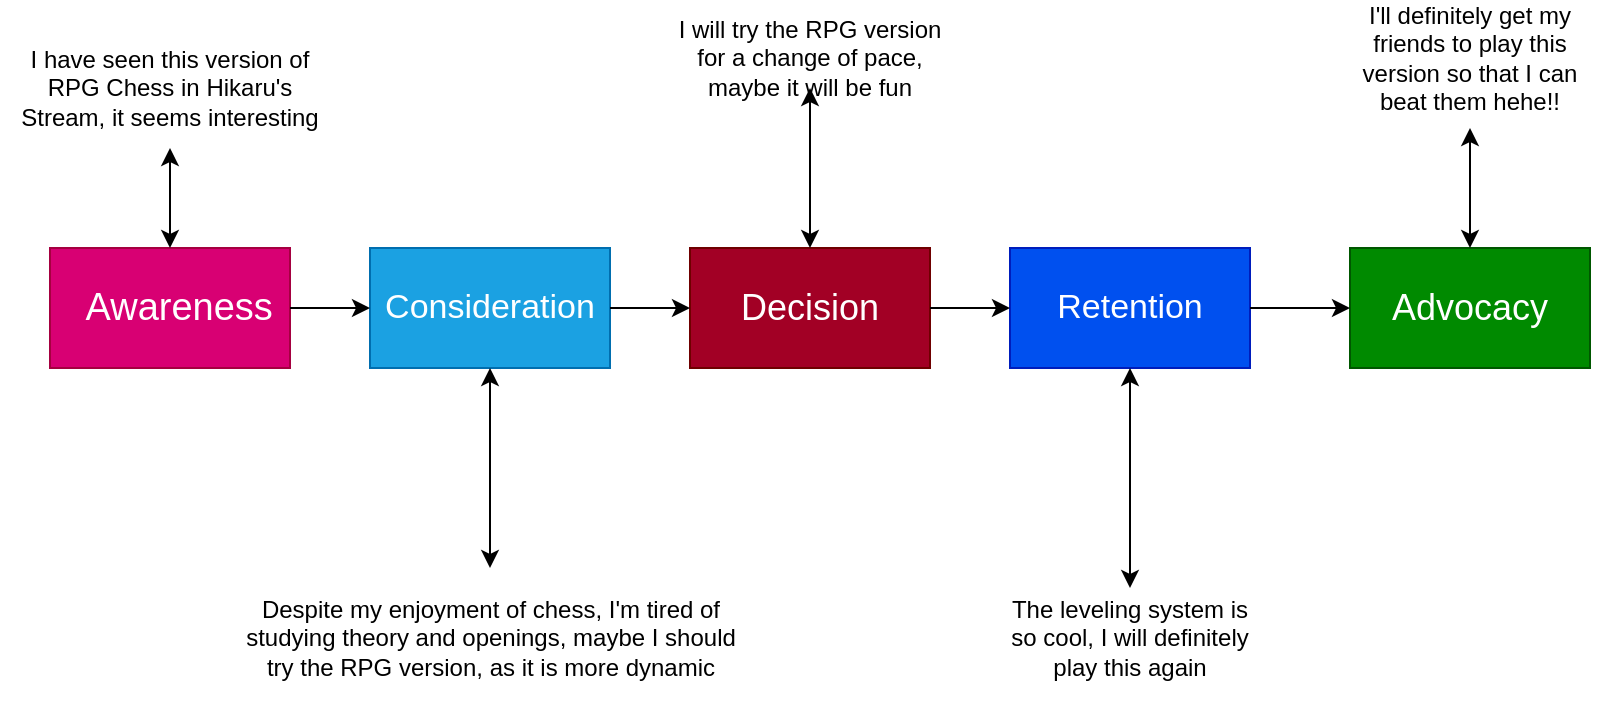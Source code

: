 <mxfile version="22.1.3" type="device">
  <diagram name="Page-1" id="nRZG2k6_YSGs5vesCo68">
    <mxGraphModel dx="1364" dy="795" grid="1" gridSize="10" guides="1" tooltips="1" connect="1" arrows="1" fold="1" page="1" pageScale="1" pageWidth="850" pageHeight="1100" math="0" shadow="0">
      <root>
        <mxCell id="0" />
        <mxCell id="1" parent="0" />
        <mxCell id="ZaNe39bWB0-C9Q9xYOwS-1" value="&lt;font style=&quot;font-size: 19px;&quot;&gt;&lt;span style=&quot;white-space: pre;&quot;&gt;&#x9;&lt;/span&gt;Awareness&lt;span style=&quot;white-space: pre;&quot;&gt;&#x9;&lt;/span&gt;&lt;/font&gt;" style="rounded=0;whiteSpace=wrap;html=1;fillColor=#d80073;fontColor=#ffffff;strokeColor=#A50040;" vertex="1" parent="1">
          <mxGeometry x="40" y="340" width="120" height="60" as="geometry" />
        </mxCell>
        <mxCell id="ZaNe39bWB0-C9Q9xYOwS-2" value="&lt;font style=&quot;font-size: 17px;&quot;&gt;Consideration&lt;/font&gt;" style="rounded=0;whiteSpace=wrap;html=1;fillColor=#1ba1e2;strokeColor=#006EAF;fontColor=#ffffff;" vertex="1" parent="1">
          <mxGeometry x="200" y="340" width="120" height="60" as="geometry" />
        </mxCell>
        <mxCell id="ZaNe39bWB0-C9Q9xYOwS-3" value="&lt;font style=&quot;font-size: 18px;&quot;&gt;Decision&lt;/font&gt;" style="rounded=0;whiteSpace=wrap;html=1;fillColor=#a20025;fontColor=#ffffff;strokeColor=#6F0000;" vertex="1" parent="1">
          <mxGeometry x="360" y="340" width="120" height="60" as="geometry" />
        </mxCell>
        <mxCell id="ZaNe39bWB0-C9Q9xYOwS-4" value="&lt;font style=&quot;font-size: 17px;&quot;&gt;Retention&lt;/font&gt;" style="rounded=0;whiteSpace=wrap;html=1;fillColor=#0050ef;fontColor=#ffffff;strokeColor=#001DBC;" vertex="1" parent="1">
          <mxGeometry x="520" y="340" width="120" height="60" as="geometry" />
        </mxCell>
        <mxCell id="ZaNe39bWB0-C9Q9xYOwS-5" value="&lt;font style=&quot;font-size: 18px;&quot;&gt;Advocacy&lt;/font&gt;" style="rounded=0;whiteSpace=wrap;html=1;fillColor=#008a00;fontColor=#ffffff;strokeColor=#005700;" vertex="1" parent="1">
          <mxGeometry x="690" y="340" width="120" height="60" as="geometry" />
        </mxCell>
        <mxCell id="ZaNe39bWB0-C9Q9xYOwS-6" value="" style="endArrow=classic;html=1;rounded=0;exitX=1;exitY=0.5;exitDx=0;exitDy=0;entryX=0;entryY=0.5;entryDx=0;entryDy=0;" edge="1" parent="1" source="ZaNe39bWB0-C9Q9xYOwS-1" target="ZaNe39bWB0-C9Q9xYOwS-2">
          <mxGeometry width="50" height="50" relative="1" as="geometry">
            <mxPoint x="120" y="380" as="sourcePoint" />
            <mxPoint x="170" y="330" as="targetPoint" />
          </mxGeometry>
        </mxCell>
        <mxCell id="ZaNe39bWB0-C9Q9xYOwS-7" value="" style="endArrow=classic;html=1;rounded=0;exitX=1;exitY=0.5;exitDx=0;exitDy=0;entryX=0;entryY=0.5;entryDx=0;entryDy=0;" edge="1" parent="1" source="ZaNe39bWB0-C9Q9xYOwS-2" target="ZaNe39bWB0-C9Q9xYOwS-3">
          <mxGeometry width="50" height="50" relative="1" as="geometry">
            <mxPoint x="400" y="440" as="sourcePoint" />
            <mxPoint x="450" y="390" as="targetPoint" />
          </mxGeometry>
        </mxCell>
        <mxCell id="ZaNe39bWB0-C9Q9xYOwS-8" value="" style="endArrow=classic;html=1;rounded=0;exitX=1;exitY=0.5;exitDx=0;exitDy=0;entryX=0;entryY=0.5;entryDx=0;entryDy=0;" edge="1" parent="1" source="ZaNe39bWB0-C9Q9xYOwS-3" target="ZaNe39bWB0-C9Q9xYOwS-4">
          <mxGeometry width="50" height="50" relative="1" as="geometry">
            <mxPoint x="450" y="400" as="sourcePoint" />
            <mxPoint x="500" y="350" as="targetPoint" />
          </mxGeometry>
        </mxCell>
        <mxCell id="ZaNe39bWB0-C9Q9xYOwS-9" value="" style="endArrow=classic;html=1;rounded=0;exitX=1;exitY=0.5;exitDx=0;exitDy=0;entryX=0;entryY=0.5;entryDx=0;entryDy=0;" edge="1" parent="1" source="ZaNe39bWB0-C9Q9xYOwS-4" target="ZaNe39bWB0-C9Q9xYOwS-5">
          <mxGeometry width="50" height="50" relative="1" as="geometry">
            <mxPoint x="400" y="440" as="sourcePoint" />
            <mxPoint x="450" y="390" as="targetPoint" />
          </mxGeometry>
        </mxCell>
        <mxCell id="ZaNe39bWB0-C9Q9xYOwS-16" value="I have seen this version of RPG Chess in Hikaru&#39;s Stream, it seems interesting" style="text;html=1;strokeColor=none;fillColor=none;align=center;verticalAlign=middle;whiteSpace=wrap;rounded=0;" vertex="1" parent="1">
          <mxGeometry x="20" y="230" width="160" height="60" as="geometry" />
        </mxCell>
        <mxCell id="ZaNe39bWB0-C9Q9xYOwS-17" value="" style="endArrow=classic;startArrow=classic;html=1;rounded=0;exitX=0.5;exitY=0;exitDx=0;exitDy=0;entryX=0.5;entryY=1;entryDx=0;entryDy=0;" edge="1" parent="1" source="ZaNe39bWB0-C9Q9xYOwS-1" target="ZaNe39bWB0-C9Q9xYOwS-16">
          <mxGeometry width="50" height="50" relative="1" as="geometry">
            <mxPoint x="400" y="440" as="sourcePoint" />
            <mxPoint x="450" y="390" as="targetPoint" />
          </mxGeometry>
        </mxCell>
        <mxCell id="ZaNe39bWB0-C9Q9xYOwS-19" value="I&#39;ll definitely get my friends to play this version so that I can beat them hehe!!" style="text;html=1;strokeColor=none;fillColor=none;align=center;verticalAlign=middle;whiteSpace=wrap;rounded=0;" vertex="1" parent="1">
          <mxGeometry x="685" y="230" width="130" height="30" as="geometry" />
        </mxCell>
        <mxCell id="ZaNe39bWB0-C9Q9xYOwS-20" value="The leveling system is so cool, I will definitely play this again" style="text;html=1;strokeColor=none;fillColor=none;align=center;verticalAlign=middle;whiteSpace=wrap;rounded=0;" vertex="1" parent="1">
          <mxGeometry x="515" y="520" width="130" height="30" as="geometry" />
        </mxCell>
        <mxCell id="ZaNe39bWB0-C9Q9xYOwS-21" value="I will try the RPG version for a change of pace, maybe it will be fun" style="text;html=1;strokeColor=none;fillColor=none;align=center;verticalAlign=middle;whiteSpace=wrap;rounded=0;" vertex="1" parent="1">
          <mxGeometry x="345" y="230" width="150" height="30" as="geometry" />
        </mxCell>
        <mxCell id="ZaNe39bWB0-C9Q9xYOwS-22" value="Despite my enjoyment of chess, I&#39;m tired of studying theory and openings, maybe I should try the RPG version, as it is more dynamic" style="text;html=1;strokeColor=none;fillColor=none;align=center;verticalAlign=middle;whiteSpace=wrap;rounded=0;" vertex="1" parent="1">
          <mxGeometry x="132.5" y="500" width="255" height="70" as="geometry" />
        </mxCell>
        <mxCell id="ZaNe39bWB0-C9Q9xYOwS-23" value="" style="endArrow=classic;startArrow=classic;html=1;rounded=0;exitX=0.5;exitY=0;exitDx=0;exitDy=0;entryX=0.5;entryY=1;entryDx=0;entryDy=0;" edge="1" parent="1" source="ZaNe39bWB0-C9Q9xYOwS-22" target="ZaNe39bWB0-C9Q9xYOwS-2">
          <mxGeometry width="50" height="50" relative="1" as="geometry">
            <mxPoint x="400" y="440" as="sourcePoint" />
            <mxPoint x="450" y="390" as="targetPoint" />
          </mxGeometry>
        </mxCell>
        <mxCell id="ZaNe39bWB0-C9Q9xYOwS-26" value="" style="endArrow=classic;startArrow=classic;html=1;rounded=0;exitX=0.5;exitY=1;exitDx=0;exitDy=0;entryX=0.5;entryY=0;entryDx=0;entryDy=0;" edge="1" parent="1" source="ZaNe39bWB0-C9Q9xYOwS-21" target="ZaNe39bWB0-C9Q9xYOwS-3">
          <mxGeometry width="50" height="50" relative="1" as="geometry">
            <mxPoint x="400" y="440" as="sourcePoint" />
            <mxPoint x="450" y="390" as="targetPoint" />
          </mxGeometry>
        </mxCell>
        <mxCell id="ZaNe39bWB0-C9Q9xYOwS-27" value="" style="endArrow=classic;startArrow=classic;html=1;rounded=0;entryX=0.5;entryY=1;entryDx=0;entryDy=0;" edge="1" parent="1" target="ZaNe39bWB0-C9Q9xYOwS-4">
          <mxGeometry width="50" height="50" relative="1" as="geometry">
            <mxPoint x="580" y="510" as="sourcePoint" />
            <mxPoint x="450" y="390" as="targetPoint" />
          </mxGeometry>
        </mxCell>
        <mxCell id="ZaNe39bWB0-C9Q9xYOwS-30" value="" style="endArrow=classic;startArrow=classic;html=1;rounded=0;exitX=0.5;exitY=0;exitDx=0;exitDy=0;" edge="1" parent="1" source="ZaNe39bWB0-C9Q9xYOwS-5">
          <mxGeometry width="50" height="50" relative="1" as="geometry">
            <mxPoint x="400" y="440" as="sourcePoint" />
            <mxPoint x="750" y="280" as="targetPoint" />
          </mxGeometry>
        </mxCell>
      </root>
    </mxGraphModel>
  </diagram>
</mxfile>
